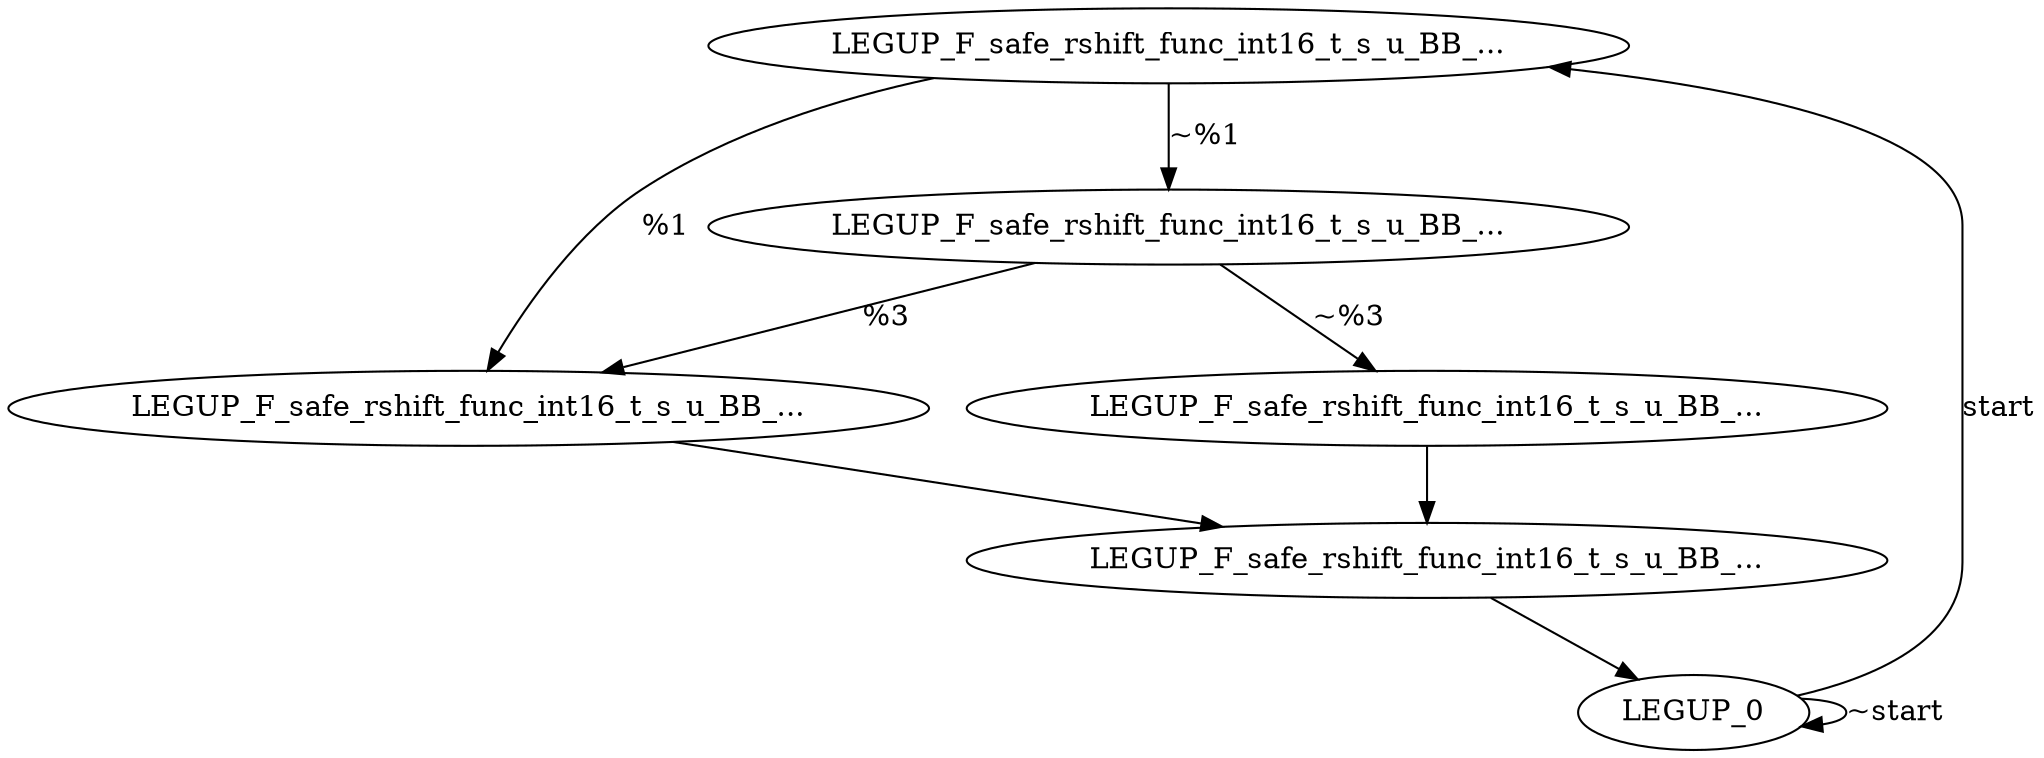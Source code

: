 digraph {
Node0x2d19240[label="LEGUP_F_safe_rshift_func_int16_t_s_u_BB_..."];
Node0x2d15b40[label="LEGUP_0"];
Node0x2d15b40 -> Node0x2d19240[label="start"];
Node0x2d15b40 -> Node0x2d15b40[label="~start"];
Node0x2d19540[label="LEGUP_F_safe_rshift_func_int16_t_s_u_BB_..."];
Node0x2d19240 -> Node0x2d19540[label="%1"];
Node0x2d193c0[label="LEGUP_F_safe_rshift_func_int16_t_s_u_BB_..."];
Node0x2d19240 -> Node0x2d193c0[label="~%1"];
Node0x2d193c0 -> Node0x2d19540[label="%3"];
Node0x2d196c0[label="LEGUP_F_safe_rshift_func_int16_t_s_u_BB_..."];
Node0x2d193c0 -> Node0x2d196c0[label="~%3"];
Node0x2d19840[label="LEGUP_F_safe_rshift_func_int16_t_s_u_BB_..."];
Node0x2d19540 -> Node0x2d19840;
Node0x2d196c0 -> Node0x2d19840;
Node0x2d19840 -> Node0x2d15b40;
}
